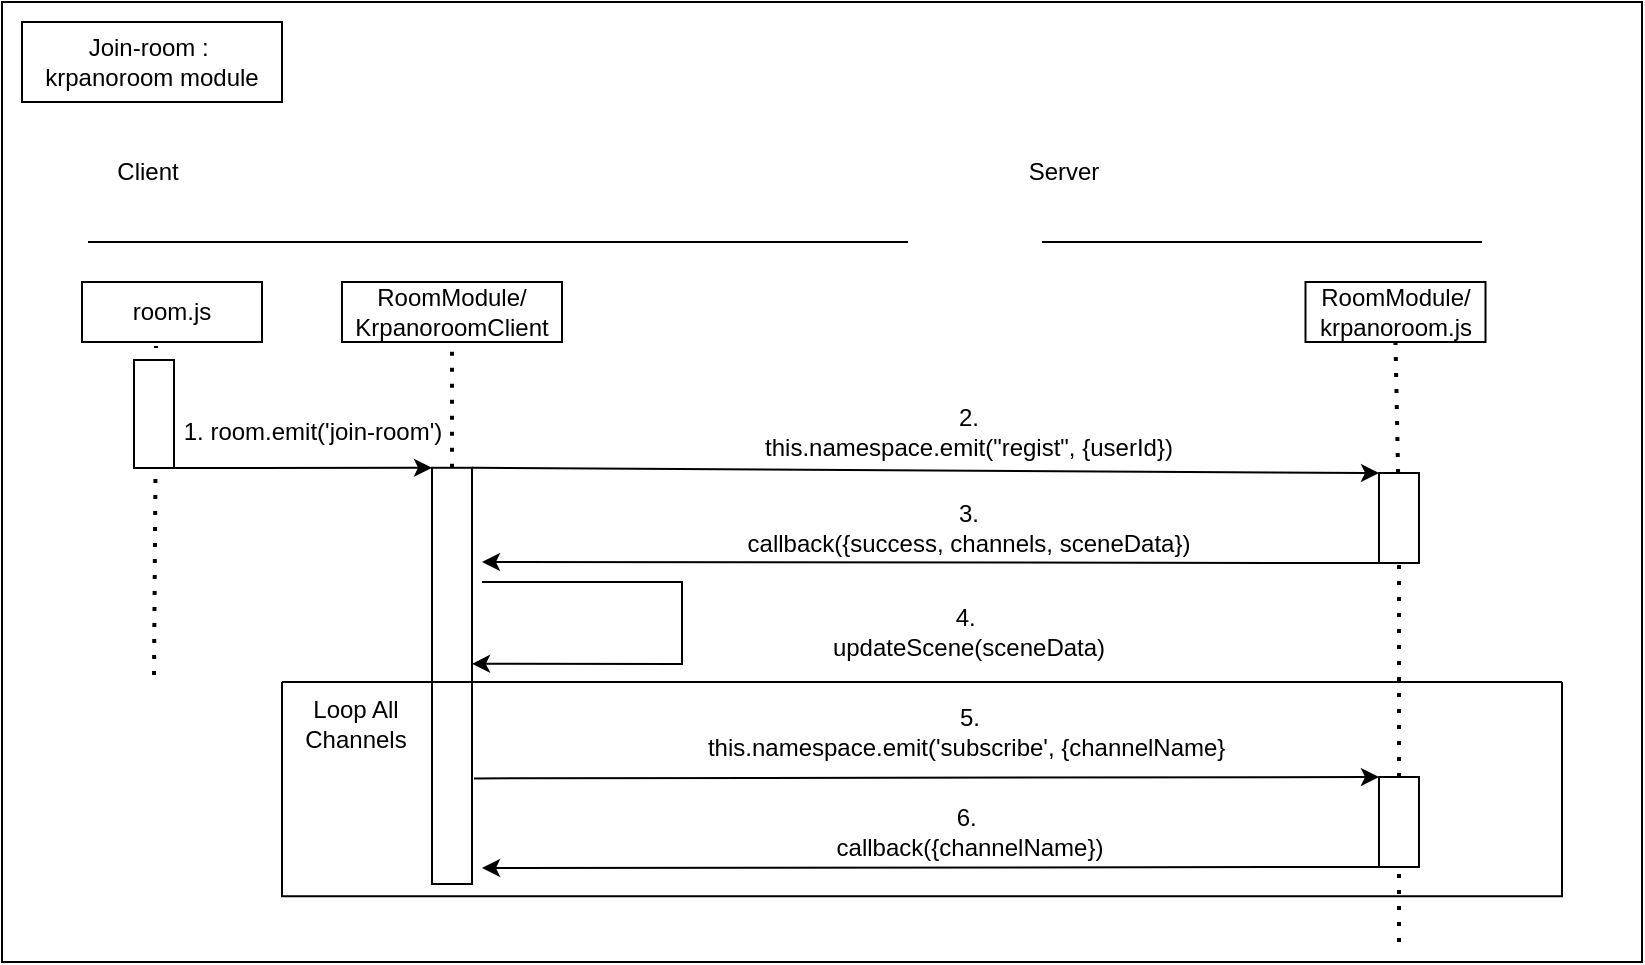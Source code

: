 <mxfile version="20.8.20" type="github"><diagram id="Z87XCZslrCXwQrkr19RX" name="Page-1"><mxGraphModel dx="2261" dy="707" grid="1" gridSize="10" guides="1" tooltips="1" connect="1" arrows="1" fold="1" page="1" pageScale="1" pageWidth="827" pageHeight="1169" math="0" shadow="0"><root><mxCell id="0"/><mxCell id="1" parent="0"/><mxCell id="S6yvC7qdEsfKQvKiLP5z-28" value="" style="rounded=0;whiteSpace=wrap;html=1;" parent="1" vertex="1"><mxGeometry x="-740" y="60" width="820" height="480" as="geometry"/></mxCell><mxCell id="S6yvC7qdEsfKQvKiLP5z-32" value="" style="endArrow=none;dashed=1;html=1;dashPattern=1 3;strokeWidth=2;rounded=0;entryX=0.5;entryY=1;entryDx=0;entryDy=0;startArrow=none;" parent="1" source="S6yvC7qdEsfKQvKiLP5z-33" target="S6yvC7qdEsfKQvKiLP5z-30" edge="1"><mxGeometry width="50" height="50" relative="1" as="geometry"><mxPoint x="-522.25" y="650" as="sourcePoint"/><mxPoint x="-522.25" y="280" as="targetPoint"/></mxGeometry></mxCell><mxCell id="S6yvC7qdEsfKQvKiLP5z-27" value="" style="rounded=0;whiteSpace=wrap;html=1;" parent="1" vertex="1"><mxGeometry x="-730" y="70" width="130" height="40" as="geometry"/></mxCell><mxCell id="S6yvC7qdEsfKQvKiLP5z-1" value="room.js" style="rounded=0;whiteSpace=wrap;html=1;" parent="1" vertex="1"><mxGeometry x="-700" y="200" width="90" height="30" as="geometry"/></mxCell><mxCell id="S6yvC7qdEsfKQvKiLP5z-3" value="RoomModule/&lt;br&gt;krpanoroom.js" style="rounded=0;whiteSpace=wrap;html=1;" parent="1" vertex="1"><mxGeometry x="-88.25" y="200" width="90" height="30" as="geometry"/></mxCell><mxCell id="S6yvC7qdEsfKQvKiLP5z-5" value="" style="endArrow=none;dashed=1;html=1;dashPattern=1 3;strokeWidth=2;rounded=0;entryX=0.411;entryY=1.067;entryDx=0;entryDy=0;entryPerimeter=0;startArrow=none;" parent="1" target="S6yvC7qdEsfKQvKiLP5z-1" edge="1"><mxGeometry width="50" height="50" relative="1" as="geometry"><mxPoint x="-663.523" y="265" as="sourcePoint"/><mxPoint x="-303" y="480" as="targetPoint"/></mxGeometry></mxCell><mxCell id="S6yvC7qdEsfKQvKiLP5z-6" value="" style="endArrow=none;dashed=1;html=1;dashPattern=1 3;strokeWidth=2;rounded=0;entryX=0.5;entryY=1;entryDx=0;entryDy=0;startArrow=none;" parent="1" source="QYz8oIN1GEiqAUlNkPk4-4" target="S6yvC7qdEsfKQvKiLP5z-3" edge="1"><mxGeometry width="50" height="50" relative="1" as="geometry"><mxPoint x="-187.75" y="690" as="sourcePoint"/><mxPoint x="-41.5" y="280" as="targetPoint"/></mxGeometry></mxCell><mxCell id="S6yvC7qdEsfKQvKiLP5z-9" value="" style="endArrow=none;html=1;rounded=0;" parent="1" edge="1"><mxGeometry width="50" height="50" relative="1" as="geometry"><mxPoint x="-697" y="180" as="sourcePoint"/><mxPoint x="-287" y="180" as="targetPoint"/></mxGeometry></mxCell><mxCell id="S6yvC7qdEsfKQvKiLP5z-10" value="" style="endArrow=none;html=1;rounded=0;" parent="1" edge="1"><mxGeometry width="50" height="50" relative="1" as="geometry"><mxPoint x="-220" y="180" as="sourcePoint"/><mxPoint y="180" as="targetPoint"/></mxGeometry></mxCell><mxCell id="S6yvC7qdEsfKQvKiLP5z-11" value="Client" style="text;strokeColor=none;align=center;fillColor=none;html=1;verticalAlign=middle;whiteSpace=wrap;rounded=0;" parent="1" vertex="1"><mxGeometry x="-697" y="130" width="60" height="30" as="geometry"/></mxCell><mxCell id="S6yvC7qdEsfKQvKiLP5z-12" value="Server" style="text;strokeColor=none;align=center;fillColor=none;html=1;verticalAlign=middle;whiteSpace=wrap;rounded=0;" parent="1" vertex="1"><mxGeometry x="-239.5" y="130" width="60" height="30" as="geometry"/></mxCell><mxCell id="S6yvC7qdEsfKQvKiLP5z-14" value="" style="endArrow=none;dashed=1;html=1;dashPattern=1 3;strokeWidth=2;rounded=0;entryX=1;entryY=0.5;entryDx=0;entryDy=0;" parent="1" edge="1"><mxGeometry width="50" height="50" relative="1" as="geometry"><mxPoint x="-664" y="396.5" as="sourcePoint"/><mxPoint x="-663" y="261.5" as="targetPoint"/></mxGeometry></mxCell><mxCell id="S6yvC7qdEsfKQvKiLP5z-26" value="Join-room :&amp;nbsp;&lt;br&gt;krpanoroom module" style="text;strokeColor=none;align=center;fillColor=none;html=1;verticalAlign=middle;whiteSpace=wrap;rounded=0;" parent="1" vertex="1"><mxGeometry x="-720" y="75" width="110" height="30" as="geometry"/></mxCell><mxCell id="S6yvC7qdEsfKQvKiLP5z-30" value="RoomModule/&lt;br&gt;KrpanoroomClient" style="rounded=0;whiteSpace=wrap;html=1;" parent="1" vertex="1"><mxGeometry x="-570.01" y="200" width="110.01" height="30" as="geometry"/></mxCell><mxCell id="S6yvC7qdEsfKQvKiLP5z-33" value="" style="rounded=0;whiteSpace=wrap;html=1;rotation=90;" parent="1" vertex="1"><mxGeometry x="-619.06" y="386.95" width="208.11" height="20" as="geometry"/></mxCell><mxCell id="S6yvC7qdEsfKQvKiLP5z-35" value="" style="endArrow=classic;html=1;rounded=0;entryX=0;entryY=1;entryDx=0;entryDy=0;exitX=1;exitY=0;exitDx=0;exitDy=0;" parent="1" source="VE9qQbwJ7asa3l0-s3IV-35" target="S6yvC7qdEsfKQvKiLP5z-33" edge="1"><mxGeometry width="50" height="50" relative="1" as="geometry"><mxPoint x="-663.5" y="291.5" as="sourcePoint"/><mxPoint x="-540" y="292" as="targetPoint"/></mxGeometry></mxCell><mxCell id="S6yvC7qdEsfKQvKiLP5z-36" value="1. room.emit('join-room')" style="text;strokeColor=none;align=center;fillColor=none;html=1;verticalAlign=middle;whiteSpace=wrap;rounded=0;" parent="1" vertex="1"><mxGeometry x="-658.25" y="260" width="146.5" height="30" as="geometry"/></mxCell><mxCell id="QYz8oIN1GEiqAUlNkPk4-4" value="" style="rounded=0;whiteSpace=wrap;html=1;rotation=90;spacing=4;" parent="1" vertex="1"><mxGeometry x="-64.01" y="308" width="45" height="20" as="geometry"/></mxCell><mxCell id="QYz8oIN1GEiqAUlNkPk4-14" value="" style="endArrow=none;dashed=1;html=1;dashPattern=1 3;strokeWidth=2;rounded=0;entryX=1;entryY=0.5;entryDx=0;entryDy=0;exitX=0;exitY=0.5;exitDx=0;exitDy=0;startArrow=none;" parent="1" source="UQ8lVdm8DVR-YvWxI9tz-7" target="QYz8oIN1GEiqAUlNkPk4-4" edge="1"><mxGeometry width="50" height="50" relative="1" as="geometry"><mxPoint x="-68" y="690" as="sourcePoint"/><mxPoint x="-68" y="280" as="targetPoint"/></mxGeometry></mxCell><mxCell id="VE9qQbwJ7asa3l0-s3IV-26" value="" style="swimlane;startSize=0;" parent="1" vertex="1"><mxGeometry x="-600" y="400" width="640" height="107.07" as="geometry"/></mxCell><mxCell id="VE9qQbwJ7asa3l0-s3IV-27" value="Loop All Channels" style="text;strokeColor=none;align=center;fillColor=none;html=1;verticalAlign=middle;whiteSpace=wrap;rounded=0;" parent="VE9qQbwJ7asa3l0-s3IV-26" vertex="1"><mxGeometry x="6.5" y="6" width="60" height="30" as="geometry"/></mxCell><mxCell id="UQ8lVdm8DVR-YvWxI9tz-7" value="" style="rounded=0;whiteSpace=wrap;html=1;rotation=90;spacing=4;" parent="VE9qQbwJ7asa3l0-s3IV-26" vertex="1"><mxGeometry x="535.99" y="60.0" width="45" height="20" as="geometry"/></mxCell><mxCell id="VE9qQbwJ7asa3l0-s3IV-35" value="" style="rounded=0;whiteSpace=wrap;html=1;rotation=90;" parent="1" vertex="1"><mxGeometry x="-691" y="256" width="54" height="20" as="geometry"/></mxCell><mxCell id="UQ8lVdm8DVR-YvWxI9tz-3" value="" style="endArrow=classic;html=1;rounded=0;exitX=0;exitY=0;exitDx=0;exitDy=0;entryX=0;entryY=1;entryDx=0;entryDy=0;" parent="1" source="S6yvC7qdEsfKQvKiLP5z-33" target="QYz8oIN1GEiqAUlNkPk4-4" edge="1"><mxGeometry width="50" height="50" relative="1" as="geometry"><mxPoint x="-360" y="460" as="sourcePoint"/><mxPoint x="-350" y="295.5" as="targetPoint"/></mxGeometry></mxCell><mxCell id="UQ8lVdm8DVR-YvWxI9tz-4" value="2. &lt;br&gt;this.namespace.emit(&quot;regist&quot;, {userId})" style="text;strokeColor=none;align=center;fillColor=none;html=1;verticalAlign=middle;whiteSpace=wrap;rounded=0;" parent="1" vertex="1"><mxGeometry x="-370" y="260" width="227.37" height="30" as="geometry"/></mxCell><mxCell id="UQ8lVdm8DVR-YvWxI9tz-5" value="" style="endArrow=classic;html=1;rounded=0;exitX=1;exitY=1;exitDx=0;exitDy=0;" parent="1" source="QYz8oIN1GEiqAUlNkPk4-4" edge="1"><mxGeometry width="50" height="50" relative="1" as="geometry"><mxPoint x="-350" y="330" as="sourcePoint"/><mxPoint x="-500" y="340" as="targetPoint"/></mxGeometry></mxCell><mxCell id="UQ8lVdm8DVR-YvWxI9tz-6" value="3.&lt;br&gt;callback({success, channels, sceneData})" style="text;strokeColor=none;align=center;fillColor=none;html=1;verticalAlign=middle;whiteSpace=wrap;rounded=0;" parent="1" vertex="1"><mxGeometry x="-370" y="308" width="227.37" height="30" as="geometry"/></mxCell><mxCell id="UQ8lVdm8DVR-YvWxI9tz-8" value="" style="endArrow=none;dashed=1;html=1;dashPattern=1 3;strokeWidth=2;rounded=0;entryX=1;entryY=0.5;entryDx=0;entryDy=0;exitX=0;exitY=0.5;exitDx=0;exitDy=0;startArrow=none;" parent="1" target="UQ8lVdm8DVR-YvWxI9tz-7" edge="1"><mxGeometry width="50" height="50" relative="1" as="geometry"><mxPoint x="-41.505" y="530.005" as="sourcePoint"/><mxPoint x="-42" y="341" as="targetPoint"/></mxGeometry></mxCell><mxCell id="UQ8lVdm8DVR-YvWxI9tz-9" value="" style="endArrow=classic;html=1;rounded=0;entryX=0;entryY=1;entryDx=0;entryDy=0;exitX=0.294;exitY=-0.05;exitDx=0;exitDy=0;exitPerimeter=0;" parent="1" target="UQ8lVdm8DVR-YvWxI9tz-7" edge="1"><mxGeometry width="50" height="50" relative="1" as="geometry"><mxPoint x="-503.995" y="448.201" as="sourcePoint"/><mxPoint x="-299.99" y="410" as="targetPoint"/></mxGeometry></mxCell><mxCell id="UQ8lVdm8DVR-YvWxI9tz-10" value="5.&lt;br&gt;this.namespace.emit('subscribe', {channelName}&amp;nbsp;" style="text;strokeColor=none;align=center;fillColor=none;html=1;verticalAlign=middle;whiteSpace=wrap;rounded=0;" parent="1" vertex="1"><mxGeometry x="-401.31" y="410" width="290" height="30" as="geometry"/></mxCell><mxCell id="UQ8lVdm8DVR-YvWxI9tz-11" value="" style="endArrow=classic;html=1;rounded=0;entryX=0.471;entryY=0;entryDx=0;entryDy=0;entryPerimeter=0;" parent="1" target="S6yvC7qdEsfKQvKiLP5z-33" edge="1"><mxGeometry width="50" height="50" relative="1" as="geometry"><mxPoint x="-500" y="350" as="sourcePoint"/><mxPoint x="-300" y="370" as="targetPoint"/><Array as="points"><mxPoint x="-400" y="350"/><mxPoint x="-400" y="391"/></Array></mxGeometry></mxCell><mxCell id="UQ8lVdm8DVR-YvWxI9tz-12" value="4.&amp;nbsp;&lt;br&gt;updateScene(sceneData)" style="text;strokeColor=none;align=center;fillColor=none;html=1;verticalAlign=middle;whiteSpace=wrap;rounded=0;" parent="1" vertex="1"><mxGeometry x="-386.96" y="360" width="261.31" height="30" as="geometry"/></mxCell><mxCell id="UQ8lVdm8DVR-YvWxI9tz-13" value="" style="endArrow=classic;html=1;rounded=0;exitX=1;exitY=1;exitDx=0;exitDy=0;" parent="1" source="UQ8lVdm8DVR-YvWxI9tz-7" edge="1"><mxGeometry width="50" height="50" relative="1" as="geometry"><mxPoint x="-350" y="420" as="sourcePoint"/><mxPoint x="-500" y="493" as="targetPoint"/></mxGeometry></mxCell><mxCell id="UQ8lVdm8DVR-YvWxI9tz-14" value="6.&amp;nbsp;&lt;br&gt;callback({channelName})" style="text;strokeColor=none;align=center;fillColor=none;html=1;verticalAlign=middle;whiteSpace=wrap;rounded=0;" parent="1" vertex="1"><mxGeometry x="-401.31" y="460" width="290" height="30" as="geometry"/></mxCell></root></mxGraphModel></diagram></mxfile>